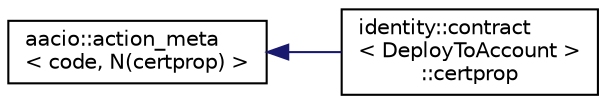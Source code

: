 digraph "Graphical Class Hierarchy"
{
  edge [fontname="Helvetica",fontsize="10",labelfontname="Helvetica",labelfontsize="10"];
  node [fontname="Helvetica",fontsize="10",shape=record];
  rankdir="LR";
  Node0 [label="aacio::action_meta\l\< code, N(certprop) \>",height=0.2,width=0.4,color="black", fillcolor="white", style="filled",URL="$structaacio_1_1action__meta.html"];
  Node0 -> Node1 [dir="back",color="midnightblue",fontsize="10",style="solid",fontname="Helvetica"];
  Node1 [label="identity::contract\l\< DeployToAccount \>\l::certprop",height=0.2,width=0.4,color="black", fillcolor="white", style="filled",URL="$structidentity_1_1contract_1_1certprop.html"];
}
